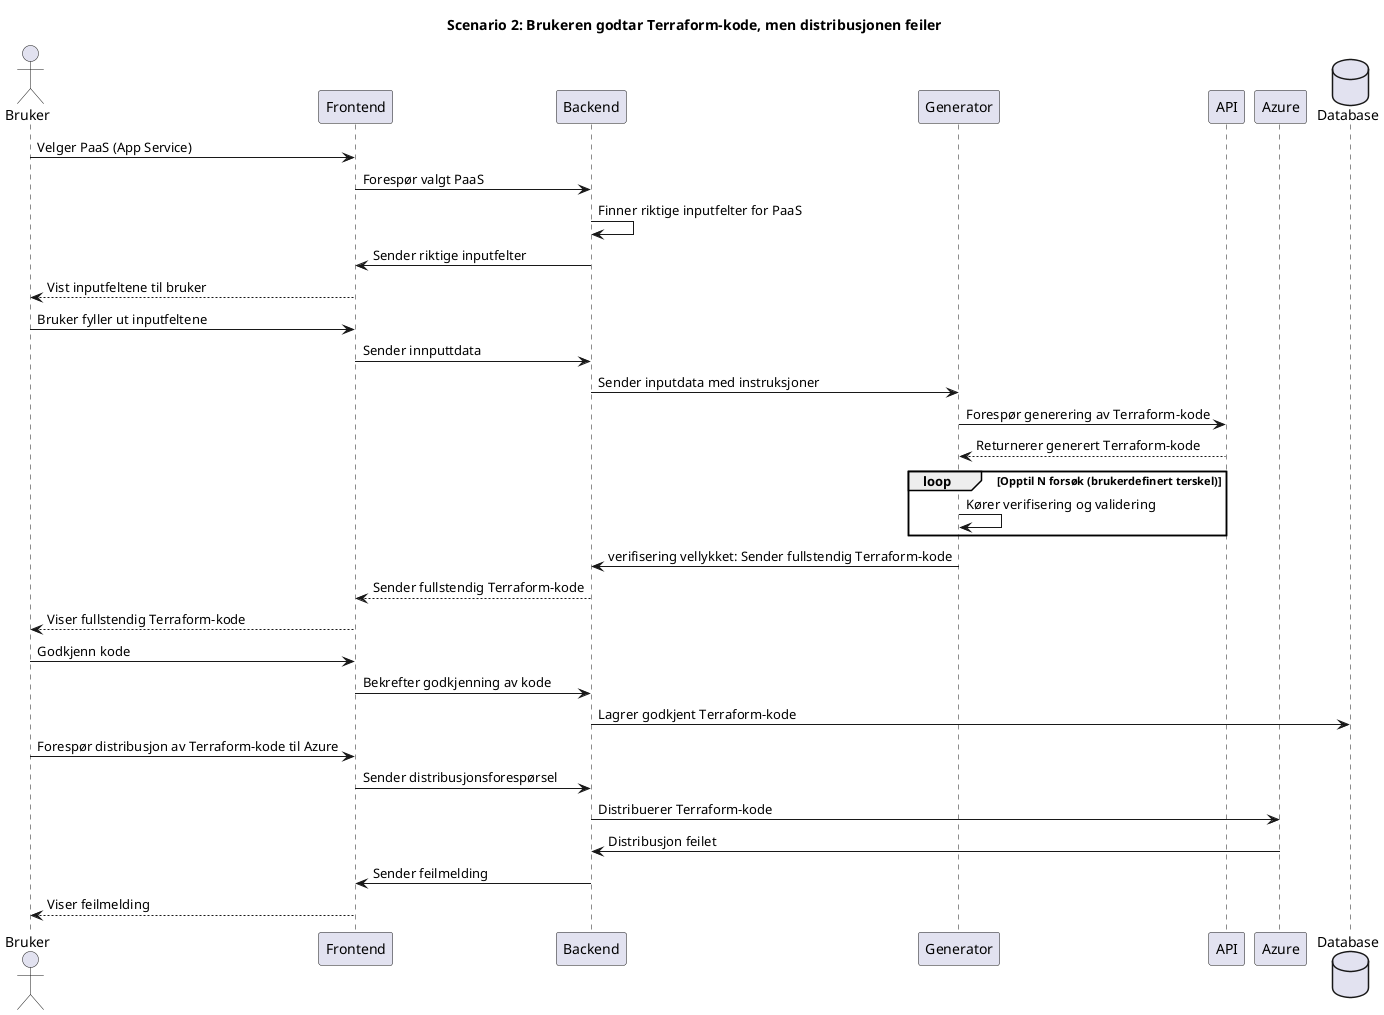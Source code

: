@startuml
title Scenario 2: Brukeren godtar Terraform-kode, men distribusjonen feiler

actor           Bruker          as  Bruker
participant     Frontend        as  Frontend
participant     Backend         as  Backend
participant     Generator       as  Generator
participant     API             as  API
participant     Azure           as  Azure
database        Database        as  Database

Bruker        ->      Frontend        :   Velger PaaS (App Service)
Frontend      ->      Backend         :   Forespør valgt PaaS
Backend       ->      Backend         :   Finner riktige inputfelter for PaaS
Backend       ->      Frontend        :   Sender riktige inputfelter
Frontend      -->     Bruker          :   Vist inputfeltene til bruker
Bruker        ->      Frontend        :   Bruker fyller ut inputfeltene
Frontend      ->      Backend         :   Sender innputtdata
Backend       ->      Generator       :   Sender inputdata med instruksjoner

' Kommunikasjon med LLM API for generering av Terraform-kode '
Generator    ->      API             :   Forespør generering av Terraform-kode
API          -->     Generator       :   Returnerer generert Terraform-kode

' Terraform validering '
loop Opptil N forsøk (brukerdefinert terskel)
    Generator   ->      Generator   :   Kører verifisering og validering
end loop

' Verifisering vellykket '
    Generator   ->      Backend     :   verifisering vellykket: Sender fullstendig Terraform-kode
    Backend     -->     Frontend    :   Sender fullstendig Terraform-kode
    Frontend    -->     Bruker      :   Viser fullstendig Terraform-kode
    Bruker      ->      Frontend    :   Godkjenn kode
' Etter godkjenning av Terraform-kode'
Frontend    ->      Backend         :   Bekrefter godkjenning av kode
Backend     ->      Database        :   Lagrer godkjent Terraform-kode
Bruker      ->      Frontend        :   Forespør distribusjon av Terraform-kode til Azure
Frontend    ->      Backend         :   Sender distribusjonsforespørsel
Backend     ->      Azure           :   Distribuerer Terraform-kode

' Distribusjon feiler '
Azure       ->      Backend         :   Distribusjon feilet
Backend     ->      Frontend        :   Sender feilmelding
Frontend    -->     Bruker          :   Viser feilmelding
@enduml